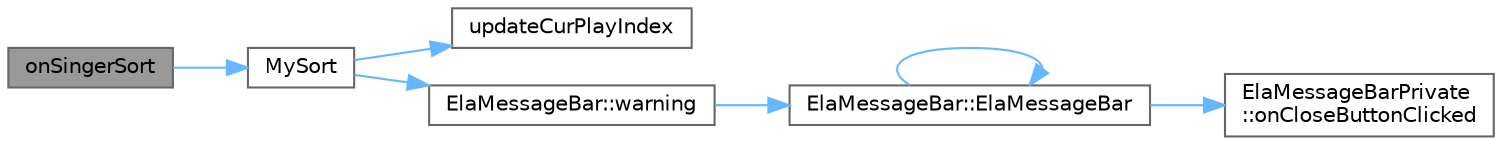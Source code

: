 digraph "onSingerSort"
{
 // LATEX_PDF_SIZE
  bgcolor="transparent";
  edge [fontname=Helvetica,fontsize=10,labelfontname=Helvetica,labelfontsize=10];
  node [fontname=Helvetica,fontsize=10,shape=box,height=0.2,width=0.4];
  rankdir="LR";
  Node1 [id="Node000001",label="onSingerSort",height=0.2,width=0.4,color="gray40", fillcolor="grey60", style="filled", fontcolor="black",tooltip="歌手排序"];
  Node1 -> Node2 [id="edge1_Node000001_Node000002",color="steelblue1",style="solid",tooltip=" "];
  Node2 [id="Node000002",label="MySort",height=0.2,width=0.4,color="grey40", fillcolor="white", style="filled",URL="$class_local_song.html#a4d900ad455fbe7001a3f4e5a4abce74f",tooltip="自定义排序"];
  Node2 -> Node3 [id="edge2_Node000002_Node000003",color="steelblue1",style="solid",tooltip=" "];
  Node3 [id="Node000003",label="updateCurPlayIndex",height=0.2,width=0.4,color="grey40", fillcolor="white", style="filled",URL="$class_local_song.html#ac8c5ea460f7dfd2af0f743eabb55e876",tooltip="更新当前播放索引"];
  Node2 -> Node4 [id="edge3_Node000002_Node000004",color="steelblue1",style="solid",tooltip=" "];
  Node4 [id="Node000004",label="ElaMessageBar::warning",height=0.2,width=0.4,color="grey40", fillcolor="white", style="filled",URL="$class_ela_message_bar.html#aaf06af29d4b610224fbb14636ce07b32",tooltip="显示警告消息"];
  Node4 -> Node5 [id="edge4_Node000004_Node000005",color="steelblue1",style="solid",tooltip=" "];
  Node5 [id="Node000005",label="ElaMessageBar::ElaMessageBar",height=0.2,width=0.4,color="grey40", fillcolor="white", style="filled",URL="$class_ela_message_bar.html#a1722699abf44f445a31b469f224ab7ca",tooltip="构造函数，初始化消息栏"];
  Node5 -> Node5 [id="edge5_Node000005_Node000005",color="steelblue1",style="solid",tooltip=" "];
  Node5 -> Node6 [id="edge6_Node000005_Node000006",color="steelblue1",style="solid",tooltip=" "];
  Node6 [id="Node000006",label="ElaMessageBarPrivate\l::onCloseButtonClicked",height=0.2,width=0.4,color="grey40", fillcolor="white", style="filled",URL="$class_ela_message_bar_private.html#a826ca8fdb2ca90af2c67cebd15f19bae",tooltip="关闭按钮点击事件处理"];
}
